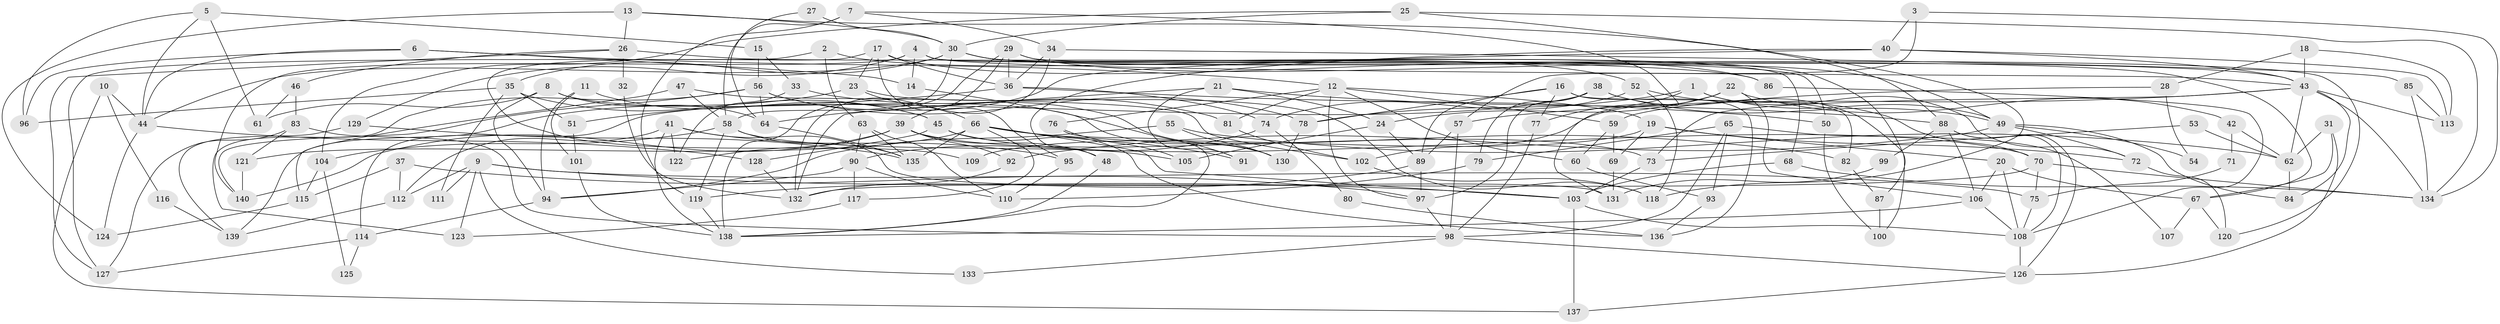 // coarse degree distribution, {9: 0.047058823529411764, 7: 0.08235294117647059, 11: 0.03529411764705882, 4: 0.2235294117647059, 3: 0.3058823529411765, 6: 0.07058823529411765, 14: 0.011764705882352941, 18: 0.011764705882352941, 5: 0.07058823529411765, 2: 0.11764705882352941, 8: 0.023529411764705882}
// Generated by graph-tools (version 1.1) at 2025/51/03/04/25 22:51:04]
// undirected, 140 vertices, 280 edges
graph export_dot {
  node [color=gray90,style=filled];
  1;
  2;
  3;
  4;
  5;
  6;
  7;
  8;
  9;
  10;
  11;
  12;
  13;
  14;
  15;
  16;
  17;
  18;
  19;
  20;
  21;
  22;
  23;
  24;
  25;
  26;
  27;
  28;
  29;
  30;
  31;
  32;
  33;
  34;
  35;
  36;
  37;
  38;
  39;
  40;
  41;
  42;
  43;
  44;
  45;
  46;
  47;
  48;
  49;
  50;
  51;
  52;
  53;
  54;
  55;
  56;
  57;
  58;
  59;
  60;
  61;
  62;
  63;
  64;
  65;
  66;
  67;
  68;
  69;
  70;
  71;
  72;
  73;
  74;
  75;
  76;
  77;
  78;
  79;
  80;
  81;
  82;
  83;
  84;
  85;
  86;
  87;
  88;
  89;
  90;
  91;
  92;
  93;
  94;
  95;
  96;
  97;
  98;
  99;
  100;
  101;
  102;
  103;
  104;
  105;
  106;
  107;
  108;
  109;
  110;
  111;
  112;
  113;
  114;
  115;
  116;
  117;
  118;
  119;
  120;
  121;
  122;
  123;
  124;
  125;
  126;
  127;
  128;
  129;
  130;
  131;
  132;
  133;
  134;
  135;
  136;
  137;
  138;
  139;
  140;
  1 -- 49;
  1 -- 72;
  1 -- 78;
  1 -- 131;
  2 -- 127;
  2 -- 52;
  2 -- 63;
  3 -- 57;
  3 -- 40;
  3 -- 134;
  4 -- 140;
  4 -- 43;
  4 -- 14;
  4 -- 50;
  4 -- 68;
  4 -- 129;
  5 -- 96;
  5 -- 44;
  5 -- 15;
  5 -- 61;
  6 -- 44;
  6 -- 14;
  6 -- 12;
  6 -- 96;
  7 -- 34;
  7 -- 58;
  7 -- 77;
  7 -- 119;
  8 -- 64;
  8 -- 130;
  8 -- 61;
  8 -- 94;
  9 -- 75;
  9 -- 112;
  9 -- 103;
  9 -- 111;
  9 -- 123;
  9 -- 133;
  10 -- 137;
  10 -- 44;
  10 -- 116;
  11 -- 94;
  11 -- 45;
  11 -- 101;
  12 -- 97;
  12 -- 19;
  12 -- 59;
  12 -- 60;
  12 -- 76;
  12 -- 81;
  13 -- 88;
  13 -- 30;
  13 -- 26;
  13 -- 124;
  14 -- 91;
  15 -- 56;
  15 -- 33;
  16 -- 82;
  16 -- 89;
  16 -- 77;
  16 -- 78;
  16 -- 136;
  17 -- 36;
  17 -- 86;
  17 -- 23;
  17 -- 95;
  17 -- 109;
  18 -- 43;
  18 -- 113;
  18 -- 28;
  19 -- 20;
  19 -- 69;
  19 -- 72;
  19 -- 109;
  20 -- 106;
  20 -- 108;
  20 -- 67;
  21 -- 88;
  21 -- 132;
  21 -- 24;
  21 -- 91;
  22 -- 102;
  22 -- 24;
  22 -- 42;
  22 -- 106;
  23 -- 66;
  23 -- 118;
  23 -- 139;
  24 -- 89;
  24 -- 105;
  25 -- 104;
  25 -- 134;
  25 -- 30;
  25 -- 118;
  26 -- 46;
  26 -- 32;
  26 -- 86;
  26 -- 127;
  27 -- 30;
  27 -- 64;
  28 -- 59;
  28 -- 54;
  29 -- 39;
  29 -- 36;
  29 -- 49;
  29 -- 120;
  29 -- 138;
  30 -- 43;
  30 -- 35;
  30 -- 44;
  30 -- 58;
  30 -- 67;
  30 -- 87;
  31 -- 67;
  31 -- 126;
  31 -- 62;
  32 -- 132;
  33 -- 122;
  33 -- 81;
  34 -- 85;
  34 -- 36;
  34 -- 132;
  35 -- 45;
  35 -- 51;
  35 -- 96;
  35 -- 111;
  36 -- 74;
  36 -- 51;
  36 -- 50;
  37 -- 112;
  37 -- 115;
  37 -- 97;
  38 -- 49;
  38 -- 97;
  38 -- 79;
  38 -- 100;
  38 -- 114;
  39 -- 73;
  39 -- 48;
  39 -- 92;
  39 -- 122;
  39 -- 140;
  40 -- 64;
  40 -- 43;
  40 -- 48;
  40 -- 113;
  41 -- 95;
  41 -- 138;
  41 -- 112;
  41 -- 122;
  41 -- 131;
  42 -- 62;
  42 -- 71;
  43 -- 62;
  43 -- 134;
  43 -- 57;
  43 -- 73;
  43 -- 84;
  43 -- 113;
  44 -- 128;
  44 -- 124;
  45 -- 136;
  45 -- 70;
  45 -- 128;
  46 -- 83;
  46 -- 61;
  47 -- 102;
  47 -- 58;
  47 -- 115;
  48 -- 138;
  49 -- 72;
  49 -- 54;
  49 -- 84;
  49 -- 92;
  50 -- 100;
  51 -- 101;
  52 -- 70;
  52 -- 118;
  52 -- 74;
  53 -- 62;
  53 -- 73;
  55 -- 62;
  55 -- 94;
  55 -- 130;
  56 -- 78;
  56 -- 130;
  56 -- 64;
  56 -- 123;
  56 -- 140;
  57 -- 98;
  57 -- 89;
  58 -- 119;
  58 -- 104;
  58 -- 105;
  58 -- 135;
  59 -- 69;
  59 -- 60;
  60 -- 93;
  62 -- 84;
  63 -- 135;
  63 -- 90;
  63 -- 110;
  64 -- 135;
  65 -- 98;
  65 -- 79;
  65 -- 93;
  65 -- 107;
  66 -- 121;
  66 -- 103;
  66 -- 82;
  66 -- 91;
  66 -- 117;
  66 -- 135;
  67 -- 107;
  67 -- 120;
  68 -- 103;
  68 -- 134;
  69 -- 131;
  70 -- 134;
  70 -- 132;
  70 -- 75;
  71 -- 75;
  72 -- 120;
  73 -- 103;
  74 -- 90;
  74 -- 80;
  75 -- 108;
  76 -- 105;
  76 -- 138;
  77 -- 98;
  78 -- 130;
  79 -- 110;
  80 -- 136;
  81 -- 102;
  82 -- 87;
  83 -- 98;
  83 -- 127;
  83 -- 121;
  85 -- 113;
  85 -- 134;
  86 -- 108;
  87 -- 100;
  88 -- 106;
  88 -- 126;
  88 -- 99;
  88 -- 108;
  89 -- 119;
  89 -- 97;
  90 -- 117;
  90 -- 94;
  90 -- 110;
  92 -- 132;
  93 -- 136;
  94 -- 114;
  95 -- 110;
  97 -- 98;
  98 -- 126;
  98 -- 133;
  99 -- 131;
  101 -- 138;
  102 -- 118;
  103 -- 108;
  103 -- 137;
  104 -- 115;
  104 -- 125;
  106 -- 138;
  106 -- 108;
  108 -- 126;
  112 -- 139;
  114 -- 125;
  114 -- 127;
  115 -- 124;
  116 -- 139;
  117 -- 123;
  119 -- 138;
  121 -- 140;
  126 -- 137;
  128 -- 132;
  129 -- 135;
  129 -- 139;
}
